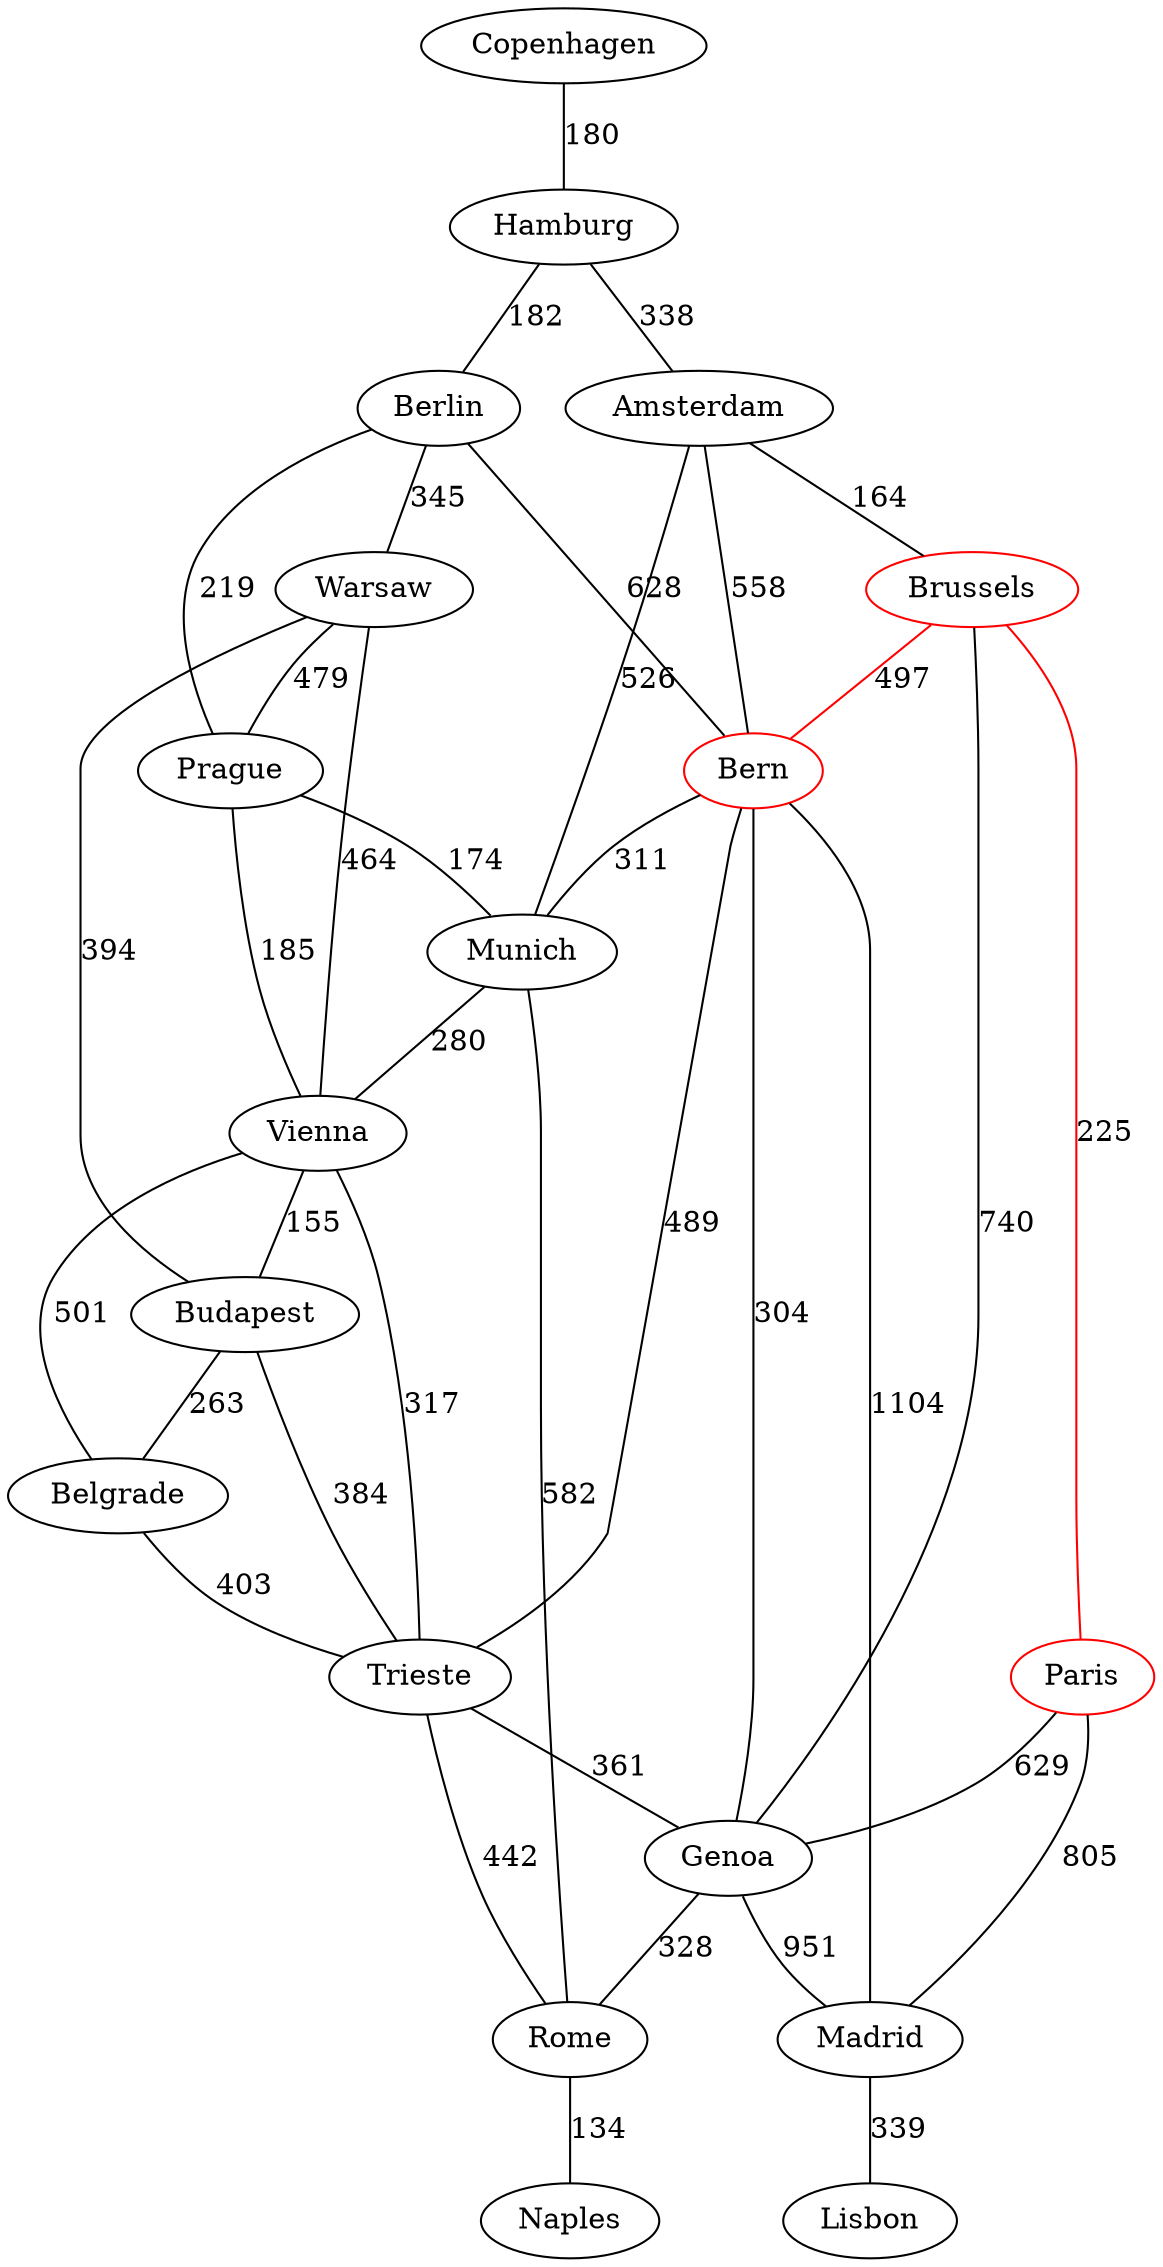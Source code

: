 // TP2
graph {
	Copenhagen [label=Copenhagen color=black pos="687,1323"]
	Hamburg [label=Hamburg color=black pos="774,1175"]
	Berlin [label=Berlin color=black pos="626,1131"]
	Warsaw [label=Warsaw color=black pos="339,1149"]
	Amsterdam [label=Amsterdam color=black pos="957,1096"]
	Brussels [label=Brussels color=red pos="983,992"]
	Prague [label=Prague color=black pos="574,975"]
	Paris [label=Paris color=red pos="1062,870"]
	Bern [label=Bern color=red pos="853,818"]
	Munich [label=Munich color=black pos="679,835"]
	Vienna [label=Vienna color=black pos="478,870"]
	Budapest [label=Budapest color=black pos="365,844"]
	Belgrade [label=Belgrade color=black pos="269,687"]
	Trieste [label=Trieste color=black pos="548,722"]
	Genoa [label=Genoa color=black pos="783,609"]
	Rome [label=Rome color=black pos="600,452"]
	Madrid [label=Madrid color=black pos="1375,383"]
	Naples [label=Naples color=black pos="504,400"]
	Lisbon [label=Lisbon color=black pos="1619,296"]
	Copenhagen -- Hamburg [label=180 color=black]
	Hamburg -- Amsterdam [label=338 color=black]
	Hamburg -- Berlin [label=182 color=black]
	Berlin -- Bern [label=628 color=black]
	Berlin -- Prague [label=219 color=black]
	Berlin -- Warsaw [label=345 color=black]
	Warsaw -- Prague [label=479 color=black]
	Warsaw -- Vienna [label=464 color=black]
	Warsaw -- Budapest [label=394 color=black]
	Amsterdam -- Munich [label=526 color=black]
	Amsterdam -- Bern [label=558 color=black]
	Amsterdam -- Brussels [label=164 color=black]
	Brussels -- Bern [label=497 color=red]
	Brussels -- Genoa [label=740 color=black]
	Brussels -- Paris [label=225 color=red]
	Prague -- Vienna [label=185 color=black]
	Prague -- Munich [label=174 color=black]
	Paris -- Genoa [label=629 color=black]
	Paris -- Madrid [label=805 color=black]
	Bern -- Munich [label=311 color=black]
	Bern -- Trieste [label=489 color=black]
	Bern -- Genoa [label=304 color=black]
	Bern -- Madrid [label=1104 color=black]
	Munich -- Vienna [label=280 color=black]
	Munich -- Rome [label=582 color=black]
	Vienna -- Budapest [label=155 color=black]
	Vienna -- Trieste [label=317 color=black]
	Vienna -- Belgrade [label=501 color=black]
	Budapest -- Trieste [label=384 color=black]
	Budapest -- Belgrade [label=263 color=black]
	Belgrade -- Trieste [label=403 color=black]
	Trieste -- Genoa [label=361 color=black]
	Trieste -- Rome [label=442 color=black]
	Genoa -- Madrid [label=951 color=black]
	Genoa -- Rome [label=328 color=black]
	Rome -- Naples [label=134 color=black]
	Madrid -- Lisbon [label=339 color=black]
}
